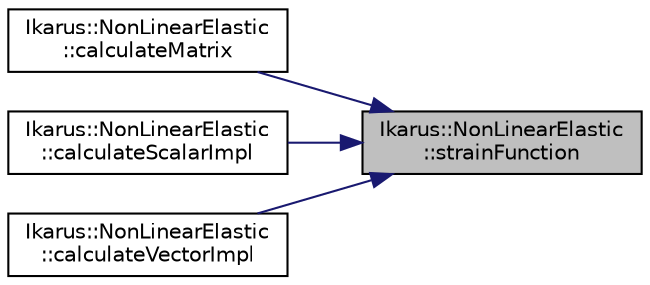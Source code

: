 digraph "Ikarus::NonLinearElastic::strainFunction"
{
 // LATEX_PDF_SIZE
  edge [fontname="Helvetica",fontsize="10",labelfontname="Helvetica",labelfontsize="10"];
  node [fontname="Helvetica",fontsize="10",shape=record];
  rankdir="RL";
  Node1 [label="Ikarus::NonLinearElastic\l::strainFunction",height=0.2,width=0.4,color="black", fillcolor="grey75", style="filled", fontcolor="black",tooltip="The strain function for the given FERequirementType."];
  Node1 -> Node2 [dir="back",color="midnightblue",fontsize="10",style="solid"];
  Node2 [label="Ikarus::NonLinearElastic\l::calculateMatrix",height=0.2,width=0.4,color="black", fillcolor="white", style="filled",URL="$a01344.html#abe95aba4255becb35502caaa4442063c",tooltip="Calculate the matrix associated with the given FERequirementType."];
  Node1 -> Node3 [dir="back",color="midnightblue",fontsize="10",style="solid"];
  Node3 [label="Ikarus::NonLinearElastic\l::calculateScalarImpl",height=0.2,width=0.4,color="black", fillcolor="white", style="filled",URL="$a01344.html#ad7e34f32d4881e6bd7286bbdc4d6d2af",tooltip=" "];
  Node1 -> Node4 [dir="back",color="midnightblue",fontsize="10",style="solid"];
  Node4 [label="Ikarus::NonLinearElastic\l::calculateVectorImpl",height=0.2,width=0.4,color="black", fillcolor="white", style="filled",URL="$a01344.html#aa36fb72f92ed5b674f56b434aedc8845",tooltip=" "];
}
